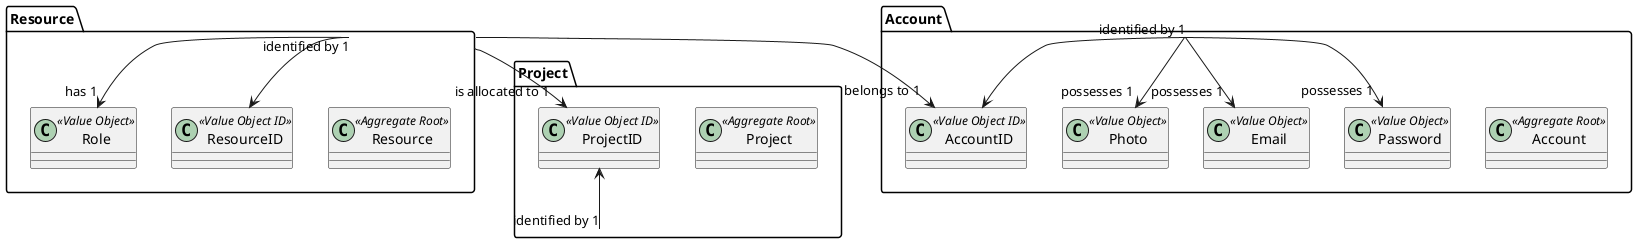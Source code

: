 @startuml
'https://plantuml.com/class-diagram

package Project{
class Project << Aggregate Root >>
class ProjectID << Value Object ID >>

}

package Resource{
class Resource<< Aggregate Root >>
class ResourceID << Value Object ID >>
class Role << Value Object >>

}



package Account{
class Account << Aggregate Root >>
class Password << Value Object >>
class Email << Value Object >>
class Photo << Value Object >>
class AccountID << Value Object ID >>
}


ProjectID <-- "identified by 1" Project


Resource --> "is allocated to 1" ProjectID
ResourceID <-- "identified by 1" Resource
Resource --> "has 1" Role

Resource --> "belongs to 1" AccountID
AccountID <-- "identified by 1" Account
Account --> "possesses 1" Email
Account --> "possesses 1" Password
Account --> "possesses 1" Photo




@enduml